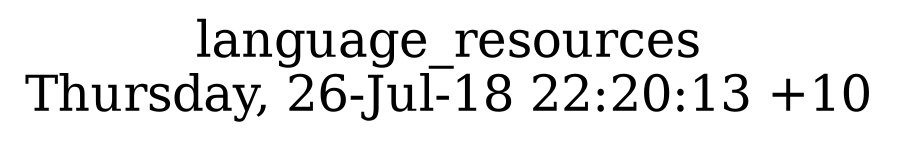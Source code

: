 digraph G {
fontsize="24";
label="language_resources\nThursday, 26-Jul-18 22:20:13 +10";
nojustify=true;
ordering=out;
rankdir=LR;
size="30";
}
